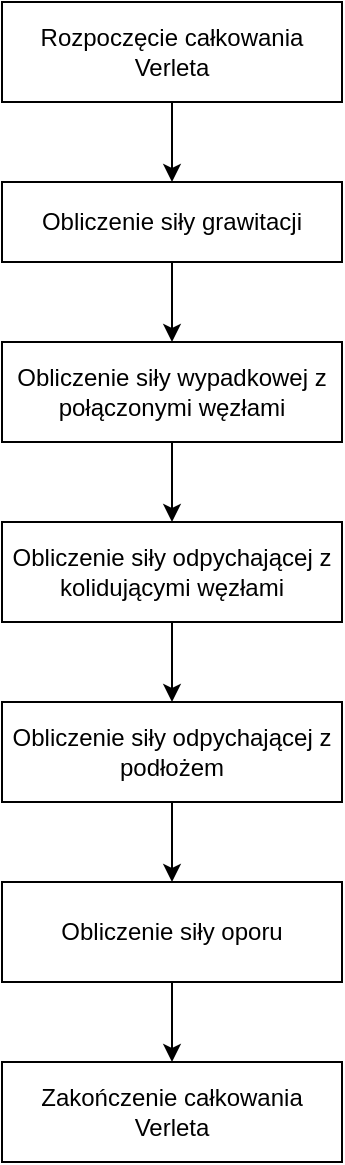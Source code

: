 <mxfile version="20.1.1" type="device"><diagram id="Pfef35sAgBHQ5yCcpb4t" name="Page-1"><mxGraphModel dx="862" dy="851" grid="1" gridSize="10" guides="1" tooltips="1" connect="1" arrows="1" fold="1" page="1" pageScale="1" pageWidth="827" pageHeight="1169" math="0" shadow="0"><root><mxCell id="0"/><mxCell id="1" parent="0"/><mxCell id="4PGzwjlXsx5gWUvxyLqm-3" style="edgeStyle=orthogonalEdgeStyle;rounded=0;orthogonalLoop=1;jettySize=auto;html=1;entryX=0.5;entryY=0;entryDx=0;entryDy=0;" edge="1" parent="1" source="4PGzwjlXsx5gWUvxyLqm-1" target="4PGzwjlXsx5gWUvxyLqm-2"><mxGeometry relative="1" as="geometry"/></mxCell><mxCell id="4PGzwjlXsx5gWUvxyLqm-1" value="Obliczenie siły grawitacji" style="rounded=0;whiteSpace=wrap;html=1;" vertex="1" parent="1"><mxGeometry x="40" y="100" width="170" height="40" as="geometry"/></mxCell><mxCell id="4PGzwjlXsx5gWUvxyLqm-5" style="edgeStyle=orthogonalEdgeStyle;rounded=0;orthogonalLoop=1;jettySize=auto;html=1;entryX=0.5;entryY=0;entryDx=0;entryDy=0;" edge="1" parent="1" source="4PGzwjlXsx5gWUvxyLqm-2" target="4PGzwjlXsx5gWUvxyLqm-4"><mxGeometry relative="1" as="geometry"/></mxCell><mxCell id="4PGzwjlXsx5gWUvxyLqm-2" value="Obliczenie siły wypadkowej z połączonymi węzłami" style="rounded=0;whiteSpace=wrap;html=1;" vertex="1" parent="1"><mxGeometry x="40" y="180" width="170" height="50" as="geometry"/></mxCell><mxCell id="4PGzwjlXsx5gWUvxyLqm-7" style="edgeStyle=orthogonalEdgeStyle;rounded=0;orthogonalLoop=1;jettySize=auto;html=1;" edge="1" parent="1" source="4PGzwjlXsx5gWUvxyLqm-4" target="4PGzwjlXsx5gWUvxyLqm-6"><mxGeometry relative="1" as="geometry"/></mxCell><mxCell id="4PGzwjlXsx5gWUvxyLqm-4" value="Obliczenie siły odpychającej z kolidującymi węzłami" style="rounded=0;whiteSpace=wrap;html=1;" vertex="1" parent="1"><mxGeometry x="40" y="270" width="170" height="50" as="geometry"/></mxCell><mxCell id="4PGzwjlXsx5gWUvxyLqm-9" style="edgeStyle=orthogonalEdgeStyle;rounded=0;orthogonalLoop=1;jettySize=auto;html=1;entryX=0.5;entryY=0;entryDx=0;entryDy=0;" edge="1" parent="1" source="4PGzwjlXsx5gWUvxyLqm-6" target="4PGzwjlXsx5gWUvxyLqm-8"><mxGeometry relative="1" as="geometry"/></mxCell><mxCell id="4PGzwjlXsx5gWUvxyLqm-6" value="Obliczenie siły odpychającej z podłożem" style="rounded=0;whiteSpace=wrap;html=1;" vertex="1" parent="1"><mxGeometry x="40" y="360" width="170" height="50" as="geometry"/></mxCell><mxCell id="4PGzwjlXsx5gWUvxyLqm-13" style="edgeStyle=orthogonalEdgeStyle;rounded=0;orthogonalLoop=1;jettySize=auto;html=1;" edge="1" parent="1" source="4PGzwjlXsx5gWUvxyLqm-8" target="4PGzwjlXsx5gWUvxyLqm-12"><mxGeometry relative="1" as="geometry"/></mxCell><mxCell id="4PGzwjlXsx5gWUvxyLqm-8" value="Obliczenie siły oporu" style="rounded=0;whiteSpace=wrap;html=1;" vertex="1" parent="1"><mxGeometry x="40" y="450" width="170" height="50" as="geometry"/></mxCell><mxCell id="4PGzwjlXsx5gWUvxyLqm-11" style="edgeStyle=orthogonalEdgeStyle;rounded=0;orthogonalLoop=1;jettySize=auto;html=1;" edge="1" parent="1" source="4PGzwjlXsx5gWUvxyLqm-10" target="4PGzwjlXsx5gWUvxyLqm-1"><mxGeometry relative="1" as="geometry"/></mxCell><mxCell id="4PGzwjlXsx5gWUvxyLqm-10" value="Rozpoczęcie całkowania Verleta" style="rounded=0;whiteSpace=wrap;html=1;" vertex="1" parent="1"><mxGeometry x="40" y="10" width="170" height="50" as="geometry"/></mxCell><mxCell id="4PGzwjlXsx5gWUvxyLqm-12" value="Zakończenie całkowania Verleta" style="rounded=0;whiteSpace=wrap;html=1;" vertex="1" parent="1"><mxGeometry x="40" y="540" width="170" height="50" as="geometry"/></mxCell></root></mxGraphModel></diagram></mxfile>